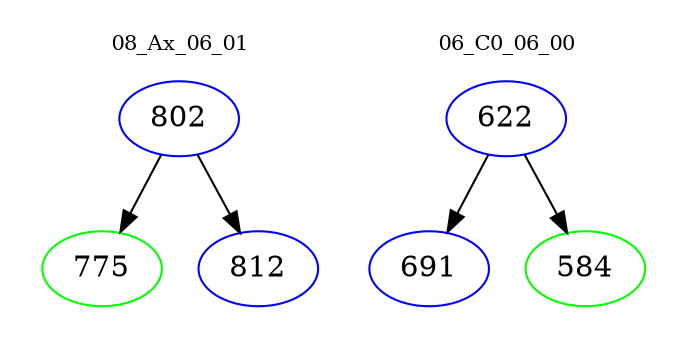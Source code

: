 digraph{
subgraph cluster_0 {
color = white
label = "08_Ax_06_01";
fontsize=10;
T0_802 [label="802", color="blue"]
T0_802 -> T0_775 [color="black"]
T0_775 [label="775", color="green"]
T0_802 -> T0_812 [color="black"]
T0_812 [label="812", color="blue"]
}
subgraph cluster_1 {
color = white
label = "06_C0_06_00";
fontsize=10;
T1_622 [label="622", color="blue"]
T1_622 -> T1_691 [color="black"]
T1_691 [label="691", color="blue"]
T1_622 -> T1_584 [color="black"]
T1_584 [label="584", color="green"]
}
}

